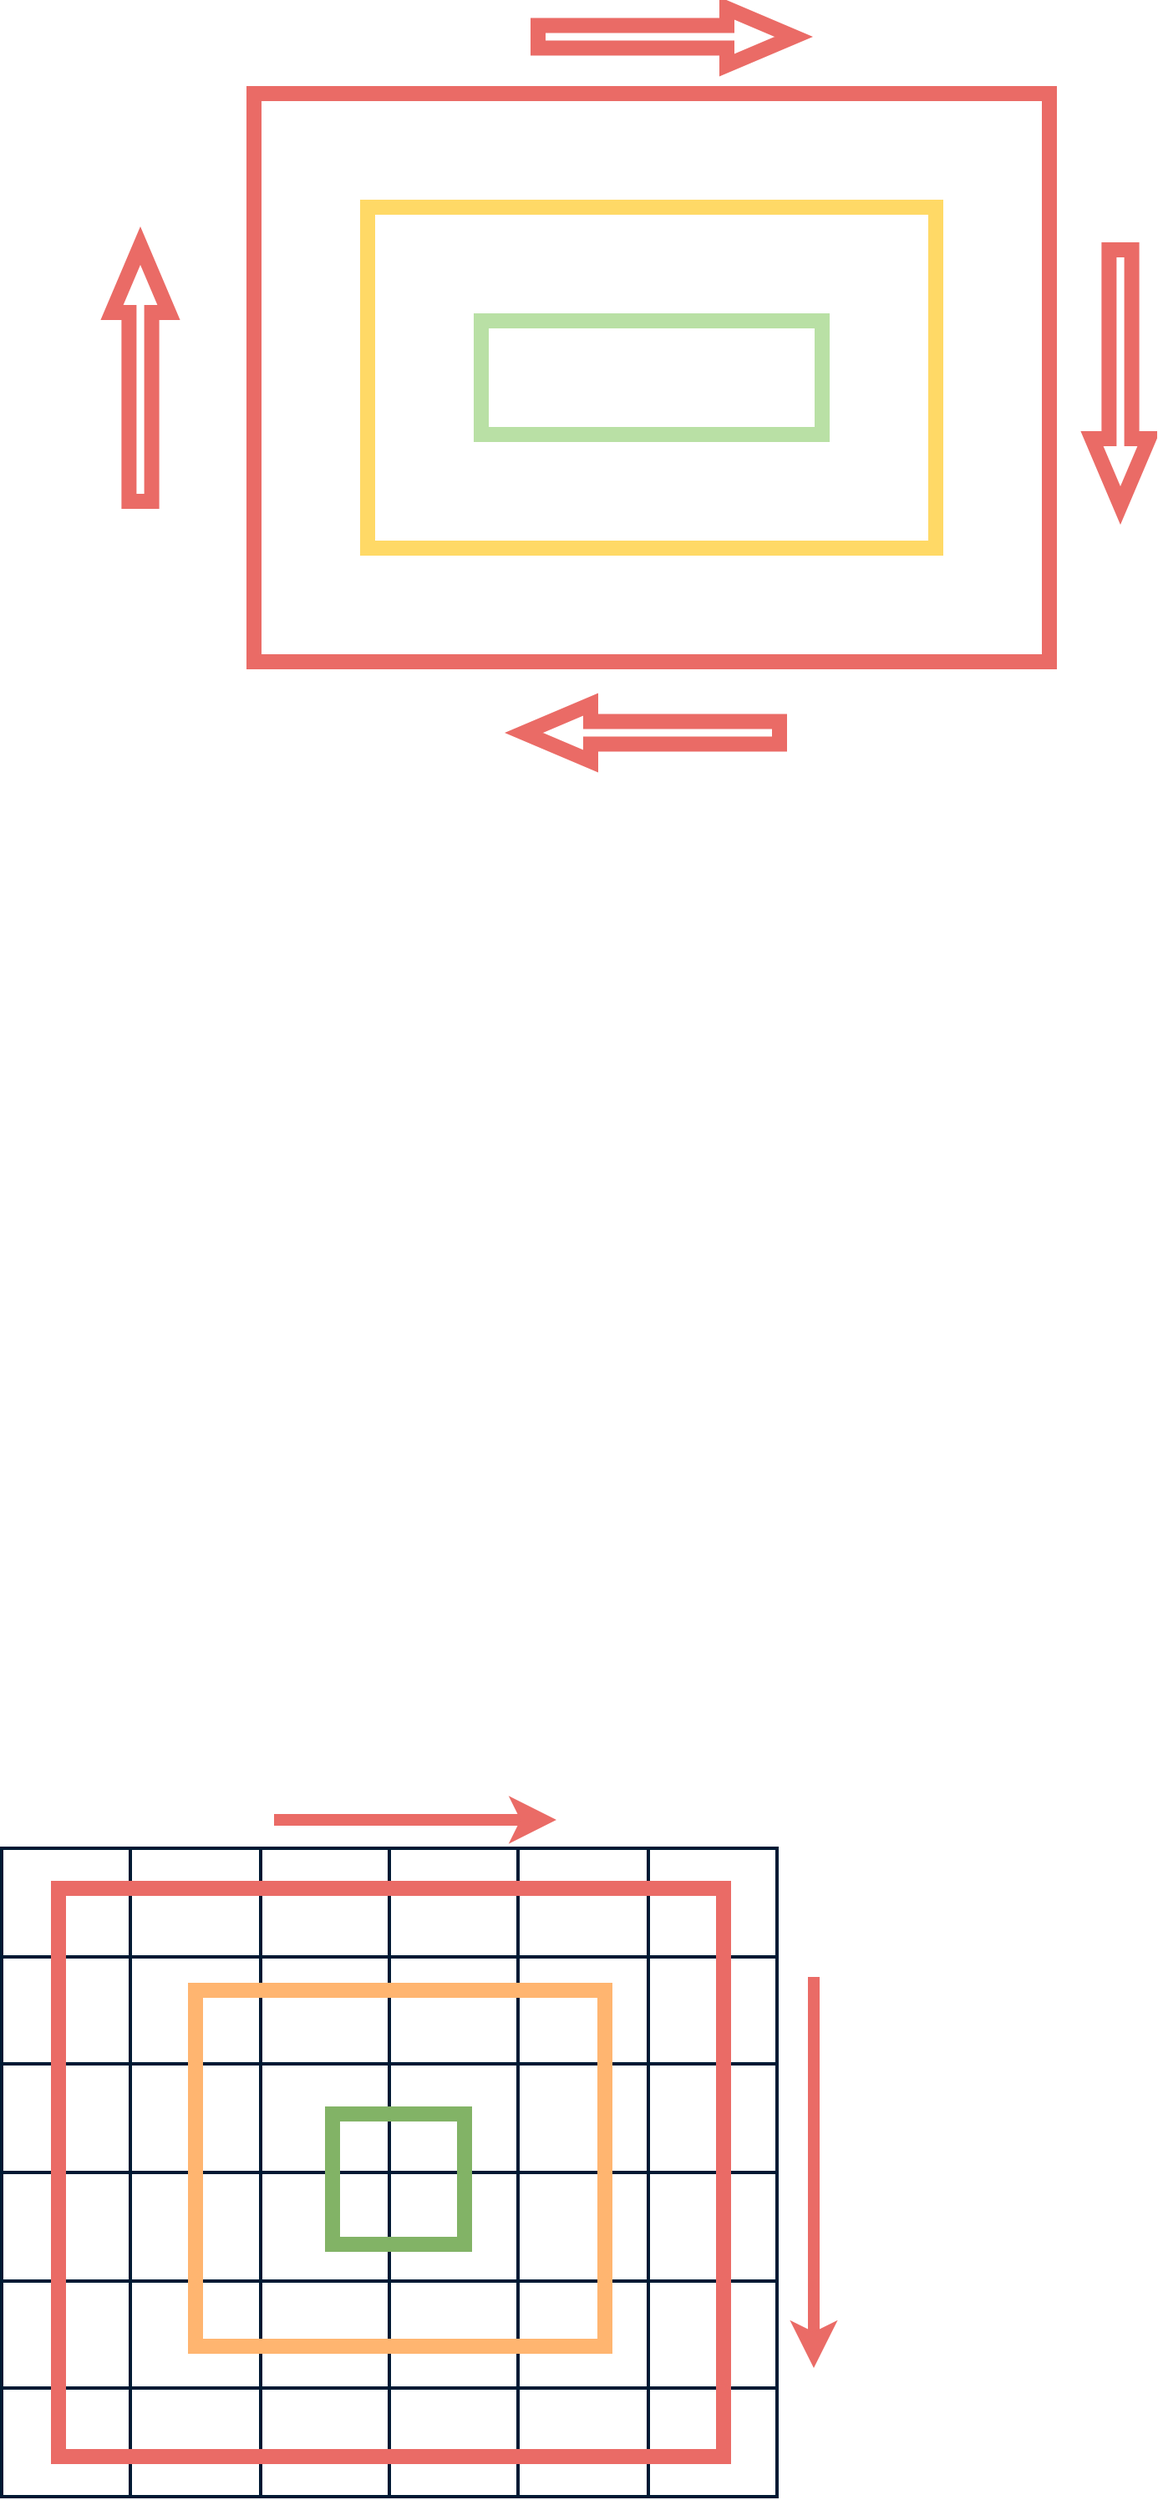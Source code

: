 <mxfile version="14.9.5" type="github">
  <diagram id="U9qS648LNUdXtWwY6QcD" name="Page-1">
    <mxGraphModel dx="1038" dy="547" grid="0" gridSize="17" guides="1" tooltips="1" connect="1" arrows="1" fold="1" page="1" pageScale="1" pageWidth="827" pageHeight="1169" math="0" shadow="0">
      <root>
        <mxCell id="0" />
        <mxCell id="1" parent="0" />
        <mxCell id="KkrfMwuoCl2bvRBsmuHm-3" value="" style="rounded=0;whiteSpace=wrap;html=1;fillColor=none;strokeWidth=9;strokeColor=#EA6B66;" vertex="1" parent="1">
          <mxGeometry x="306" y="170" width="476" height="340" as="geometry" />
        </mxCell>
        <mxCell id="KkrfMwuoCl2bvRBsmuHm-4" value="" style="rounded=0;whiteSpace=wrap;html=1;fillColor=none;strokeWidth=9;strokeColor=#FFD966;" vertex="1" parent="1">
          <mxGeometry x="374" y="238" width="340" height="204" as="geometry" />
        </mxCell>
        <mxCell id="KkrfMwuoCl2bvRBsmuHm-5" value="" style="rounded=0;whiteSpace=wrap;html=1;fillColor=none;strokeWidth=9;strokeColor=#B9E0A5;" vertex="1" parent="1">
          <mxGeometry x="442" y="306" width="204" height="68" as="geometry" />
        </mxCell>
        <mxCell id="KkrfMwuoCl2bvRBsmuHm-6" value="" style="html=1;shadow=0;dashed=0;align=center;verticalAlign=middle;shape=mxgraph.arrows2.arrow;dy=0.6;dx=40;notch=0;strokeWidth=9;fillColor=none;strokeColor=#EA6B66;" vertex="1" parent="1">
          <mxGeometry x="476" y="119" width="153" height="34" as="geometry" />
        </mxCell>
        <mxCell id="KkrfMwuoCl2bvRBsmuHm-7" value="" style="html=1;shadow=0;dashed=0;align=center;verticalAlign=middle;shape=mxgraph.arrows2.arrow;dy=0.6;dx=40;notch=0;strokeWidth=9;fillColor=none;strokeColor=#EA6B66;rotation=90;" vertex="1" parent="1">
          <mxGeometry x="748" y="323" width="153" height="34" as="geometry" />
        </mxCell>
        <mxCell id="KkrfMwuoCl2bvRBsmuHm-8" value="" style="html=1;shadow=0;dashed=0;align=center;verticalAlign=middle;shape=mxgraph.arrows2.arrow;dy=0.6;dx=40;notch=0;strokeWidth=9;fillColor=none;strokeColor=#EA6B66;rotation=90;direction=south;" vertex="1" parent="1">
          <mxGeometry x="527" y="476" width="34" height="153" as="geometry" />
        </mxCell>
        <mxCell id="KkrfMwuoCl2bvRBsmuHm-9" value="" style="html=1;shadow=0;dashed=0;align=center;verticalAlign=middle;shape=mxgraph.arrows2.arrow;dy=0.6;dx=40;notch=0;strokeWidth=9;fillColor=none;strokeColor=#EA6B66;rotation=-180;direction=south;" vertex="1" parent="1">
          <mxGeometry x="221" y="261" width="34" height="153" as="geometry" />
        </mxCell>
        <mxCell id="KkrfMwuoCl2bvRBsmuHm-11" value="" style="shape=table;html=1;whiteSpace=wrap;startSize=0;container=1;collapsible=0;childLayout=tableLayout;strokeWidth=2;fillColor=none;strokeColor=#001933;" vertex="1" parent="1">
          <mxGeometry x="155" y="1220" width="232" height="194" as="geometry" />
        </mxCell>
        <mxCell id="KkrfMwuoCl2bvRBsmuHm-12" value="" style="shape=partialRectangle;html=1;whiteSpace=wrap;collapsible=0;dropTarget=0;pointerEvents=0;fillColor=none;top=0;left=0;bottom=0;right=0;points=[[0,0.5],[1,0.5]];portConstraint=eastwest;" vertex="1" parent="KkrfMwuoCl2bvRBsmuHm-11">
          <mxGeometry width="232" height="65" as="geometry" />
        </mxCell>
        <mxCell id="KkrfMwuoCl2bvRBsmuHm-13" value="" style="shape=partialRectangle;html=1;whiteSpace=wrap;connectable=0;fillColor=none;top=0;left=0;bottom=0;right=0;overflow=hidden;pointerEvents=1;" vertex="1" parent="KkrfMwuoCl2bvRBsmuHm-12">
          <mxGeometry width="77" height="65" as="geometry" />
        </mxCell>
        <mxCell id="KkrfMwuoCl2bvRBsmuHm-14" value="" style="shape=partialRectangle;html=1;whiteSpace=wrap;connectable=0;fillColor=none;top=0;left=0;bottom=0;right=0;overflow=hidden;pointerEvents=1;" vertex="1" parent="KkrfMwuoCl2bvRBsmuHm-12">
          <mxGeometry x="77" width="78" height="65" as="geometry" />
        </mxCell>
        <mxCell id="KkrfMwuoCl2bvRBsmuHm-15" value="" style="shape=partialRectangle;html=1;whiteSpace=wrap;connectable=0;fillColor=none;top=0;left=0;bottom=0;right=0;overflow=hidden;pointerEvents=1;" vertex="1" parent="KkrfMwuoCl2bvRBsmuHm-12">
          <mxGeometry x="155" width="77" height="65" as="geometry" />
        </mxCell>
        <mxCell id="KkrfMwuoCl2bvRBsmuHm-16" value="" style="shape=partialRectangle;html=1;whiteSpace=wrap;collapsible=0;dropTarget=0;pointerEvents=0;fillColor=none;top=0;left=0;bottom=0;right=0;points=[[0,0.5],[1,0.5]];portConstraint=eastwest;" vertex="1" parent="KkrfMwuoCl2bvRBsmuHm-11">
          <mxGeometry y="65" width="232" height="64" as="geometry" />
        </mxCell>
        <mxCell id="KkrfMwuoCl2bvRBsmuHm-17" value="" style="shape=partialRectangle;html=1;whiteSpace=wrap;connectable=0;fillColor=none;top=0;left=0;bottom=0;right=0;overflow=hidden;pointerEvents=1;" vertex="1" parent="KkrfMwuoCl2bvRBsmuHm-16">
          <mxGeometry width="77" height="64" as="geometry" />
        </mxCell>
        <mxCell id="KkrfMwuoCl2bvRBsmuHm-18" value="" style="shape=partialRectangle;html=1;whiteSpace=wrap;connectable=0;fillColor=none;top=0;left=0;bottom=0;right=0;overflow=hidden;pointerEvents=1;" vertex="1" parent="KkrfMwuoCl2bvRBsmuHm-16">
          <mxGeometry x="77" width="78" height="64" as="geometry" />
        </mxCell>
        <mxCell id="KkrfMwuoCl2bvRBsmuHm-19" value="" style="shape=partialRectangle;html=1;whiteSpace=wrap;connectable=0;fillColor=none;top=0;left=0;bottom=0;right=0;overflow=hidden;pointerEvents=1;" vertex="1" parent="KkrfMwuoCl2bvRBsmuHm-16">
          <mxGeometry x="155" width="77" height="64" as="geometry" />
        </mxCell>
        <mxCell id="KkrfMwuoCl2bvRBsmuHm-20" value="" style="shape=partialRectangle;html=1;whiteSpace=wrap;collapsible=0;dropTarget=0;pointerEvents=0;fillColor=none;top=0;left=0;bottom=0;right=0;points=[[0,0.5],[1,0.5]];portConstraint=eastwest;" vertex="1" parent="KkrfMwuoCl2bvRBsmuHm-11">
          <mxGeometry y="129" width="232" height="65" as="geometry" />
        </mxCell>
        <mxCell id="KkrfMwuoCl2bvRBsmuHm-21" value="" style="shape=partialRectangle;html=1;whiteSpace=wrap;connectable=0;fillColor=none;top=0;left=0;bottom=0;right=0;overflow=hidden;pointerEvents=1;" vertex="1" parent="KkrfMwuoCl2bvRBsmuHm-20">
          <mxGeometry width="77" height="65" as="geometry" />
        </mxCell>
        <mxCell id="KkrfMwuoCl2bvRBsmuHm-22" value="" style="shape=partialRectangle;html=1;whiteSpace=wrap;connectable=0;fillColor=none;top=0;left=0;bottom=0;right=0;overflow=hidden;pointerEvents=1;" vertex="1" parent="KkrfMwuoCl2bvRBsmuHm-20">
          <mxGeometry x="77" width="78" height="65" as="geometry" />
        </mxCell>
        <mxCell id="KkrfMwuoCl2bvRBsmuHm-23" value="" style="shape=partialRectangle;html=1;whiteSpace=wrap;connectable=0;fillColor=none;top=0;left=0;bottom=0;right=0;overflow=hidden;pointerEvents=1;" vertex="1" parent="KkrfMwuoCl2bvRBsmuHm-20">
          <mxGeometry x="155" width="77" height="65" as="geometry" />
        </mxCell>
        <mxCell id="KkrfMwuoCl2bvRBsmuHm-24" value="" style="shape=table;html=1;whiteSpace=wrap;startSize=0;container=1;collapsible=0;childLayout=tableLayout;strokeWidth=2;fillColor=none;strokeColor=#001933;" vertex="1" parent="1">
          <mxGeometry x="387" y="1220" width="232" height="194" as="geometry" />
        </mxCell>
        <mxCell id="KkrfMwuoCl2bvRBsmuHm-25" value="" style="shape=partialRectangle;html=1;whiteSpace=wrap;collapsible=0;dropTarget=0;pointerEvents=0;fillColor=none;top=0;left=0;bottom=0;right=0;points=[[0,0.5],[1,0.5]];portConstraint=eastwest;" vertex="1" parent="KkrfMwuoCl2bvRBsmuHm-24">
          <mxGeometry width="232" height="65" as="geometry" />
        </mxCell>
        <mxCell id="KkrfMwuoCl2bvRBsmuHm-26" value="" style="shape=partialRectangle;html=1;whiteSpace=wrap;connectable=0;fillColor=none;top=0;left=0;bottom=0;right=0;overflow=hidden;pointerEvents=1;" vertex="1" parent="KkrfMwuoCl2bvRBsmuHm-25">
          <mxGeometry width="77" height="65" as="geometry" />
        </mxCell>
        <mxCell id="KkrfMwuoCl2bvRBsmuHm-27" value="" style="shape=partialRectangle;html=1;whiteSpace=wrap;connectable=0;fillColor=none;top=0;left=0;bottom=0;right=0;overflow=hidden;pointerEvents=1;" vertex="1" parent="KkrfMwuoCl2bvRBsmuHm-25">
          <mxGeometry x="77" width="78" height="65" as="geometry" />
        </mxCell>
        <mxCell id="KkrfMwuoCl2bvRBsmuHm-28" value="" style="shape=partialRectangle;html=1;whiteSpace=wrap;connectable=0;fillColor=none;top=0;left=0;bottom=0;right=0;overflow=hidden;pointerEvents=1;" vertex="1" parent="KkrfMwuoCl2bvRBsmuHm-25">
          <mxGeometry x="155" width="77" height="65" as="geometry" />
        </mxCell>
        <mxCell id="KkrfMwuoCl2bvRBsmuHm-29" value="" style="shape=partialRectangle;html=1;whiteSpace=wrap;collapsible=0;dropTarget=0;pointerEvents=0;fillColor=none;top=0;left=0;bottom=0;right=0;points=[[0,0.5],[1,0.5]];portConstraint=eastwest;" vertex="1" parent="KkrfMwuoCl2bvRBsmuHm-24">
          <mxGeometry y="65" width="232" height="64" as="geometry" />
        </mxCell>
        <mxCell id="KkrfMwuoCl2bvRBsmuHm-30" value="" style="shape=partialRectangle;html=1;whiteSpace=wrap;connectable=0;fillColor=none;top=0;left=0;bottom=0;right=0;overflow=hidden;pointerEvents=1;" vertex="1" parent="KkrfMwuoCl2bvRBsmuHm-29">
          <mxGeometry width="77" height="64" as="geometry" />
        </mxCell>
        <mxCell id="KkrfMwuoCl2bvRBsmuHm-31" value="" style="shape=partialRectangle;html=1;whiteSpace=wrap;connectable=0;fillColor=none;top=0;left=0;bottom=0;right=0;overflow=hidden;pointerEvents=1;" vertex="1" parent="KkrfMwuoCl2bvRBsmuHm-29">
          <mxGeometry x="77" width="78" height="64" as="geometry" />
        </mxCell>
        <mxCell id="KkrfMwuoCl2bvRBsmuHm-32" value="" style="shape=partialRectangle;html=1;whiteSpace=wrap;connectable=0;fillColor=none;top=0;left=0;bottom=0;right=0;overflow=hidden;pointerEvents=1;" vertex="1" parent="KkrfMwuoCl2bvRBsmuHm-29">
          <mxGeometry x="155" width="77" height="64" as="geometry" />
        </mxCell>
        <mxCell id="KkrfMwuoCl2bvRBsmuHm-33" value="" style="shape=partialRectangle;html=1;whiteSpace=wrap;collapsible=0;dropTarget=0;pointerEvents=0;fillColor=none;top=0;left=0;bottom=0;right=0;points=[[0,0.5],[1,0.5]];portConstraint=eastwest;" vertex="1" parent="KkrfMwuoCl2bvRBsmuHm-24">
          <mxGeometry y="129" width="232" height="65" as="geometry" />
        </mxCell>
        <mxCell id="KkrfMwuoCl2bvRBsmuHm-34" value="" style="shape=partialRectangle;html=1;whiteSpace=wrap;connectable=0;fillColor=none;top=0;left=0;bottom=0;right=0;overflow=hidden;pointerEvents=1;" vertex="1" parent="KkrfMwuoCl2bvRBsmuHm-33">
          <mxGeometry width="77" height="65" as="geometry" />
        </mxCell>
        <mxCell id="KkrfMwuoCl2bvRBsmuHm-35" value="" style="shape=partialRectangle;html=1;whiteSpace=wrap;connectable=0;fillColor=none;top=0;left=0;bottom=0;right=0;overflow=hidden;pointerEvents=1;" vertex="1" parent="KkrfMwuoCl2bvRBsmuHm-33">
          <mxGeometry x="77" width="78" height="65" as="geometry" />
        </mxCell>
        <mxCell id="KkrfMwuoCl2bvRBsmuHm-36" value="" style="shape=partialRectangle;html=1;whiteSpace=wrap;connectable=0;fillColor=none;top=0;left=0;bottom=0;right=0;overflow=hidden;pointerEvents=1;" vertex="1" parent="KkrfMwuoCl2bvRBsmuHm-33">
          <mxGeometry x="155" width="77" height="65" as="geometry" />
        </mxCell>
        <mxCell id="KkrfMwuoCl2bvRBsmuHm-37" value="" style="shape=table;html=1;whiteSpace=wrap;startSize=0;container=1;collapsible=0;childLayout=tableLayout;strokeWidth=2;fillColor=none;strokeColor=#001933;" vertex="1" parent="1">
          <mxGeometry x="155" y="1414" width="232" height="194" as="geometry" />
        </mxCell>
        <mxCell id="KkrfMwuoCl2bvRBsmuHm-38" value="" style="shape=partialRectangle;html=1;whiteSpace=wrap;collapsible=0;dropTarget=0;pointerEvents=0;fillColor=none;top=0;left=0;bottom=0;right=0;points=[[0,0.5],[1,0.5]];portConstraint=eastwest;" vertex="1" parent="KkrfMwuoCl2bvRBsmuHm-37">
          <mxGeometry width="232" height="65" as="geometry" />
        </mxCell>
        <mxCell id="KkrfMwuoCl2bvRBsmuHm-39" value="" style="shape=partialRectangle;html=1;whiteSpace=wrap;connectable=0;fillColor=none;top=0;left=0;bottom=0;right=0;overflow=hidden;pointerEvents=1;" vertex="1" parent="KkrfMwuoCl2bvRBsmuHm-38">
          <mxGeometry width="77" height="65" as="geometry" />
        </mxCell>
        <mxCell id="KkrfMwuoCl2bvRBsmuHm-40" value="" style="shape=partialRectangle;html=1;whiteSpace=wrap;connectable=0;fillColor=none;top=0;left=0;bottom=0;right=0;overflow=hidden;pointerEvents=1;" vertex="1" parent="KkrfMwuoCl2bvRBsmuHm-38">
          <mxGeometry x="77" width="78" height="65" as="geometry" />
        </mxCell>
        <mxCell id="KkrfMwuoCl2bvRBsmuHm-41" value="" style="shape=partialRectangle;html=1;whiteSpace=wrap;connectable=0;fillColor=none;top=0;left=0;bottom=0;right=0;overflow=hidden;pointerEvents=1;" vertex="1" parent="KkrfMwuoCl2bvRBsmuHm-38">
          <mxGeometry x="155" width="77" height="65" as="geometry" />
        </mxCell>
        <mxCell id="KkrfMwuoCl2bvRBsmuHm-42" value="" style="shape=partialRectangle;html=1;whiteSpace=wrap;collapsible=0;dropTarget=0;pointerEvents=0;fillColor=none;top=0;left=0;bottom=0;right=0;points=[[0,0.5],[1,0.5]];portConstraint=eastwest;" vertex="1" parent="KkrfMwuoCl2bvRBsmuHm-37">
          <mxGeometry y="65" width="232" height="64" as="geometry" />
        </mxCell>
        <mxCell id="KkrfMwuoCl2bvRBsmuHm-43" value="" style="shape=partialRectangle;html=1;whiteSpace=wrap;connectable=0;fillColor=none;top=0;left=0;bottom=0;right=0;overflow=hidden;pointerEvents=1;" vertex="1" parent="KkrfMwuoCl2bvRBsmuHm-42">
          <mxGeometry width="77" height="64" as="geometry" />
        </mxCell>
        <mxCell id="KkrfMwuoCl2bvRBsmuHm-44" value="" style="shape=partialRectangle;html=1;whiteSpace=wrap;connectable=0;fillColor=none;top=0;left=0;bottom=0;right=0;overflow=hidden;pointerEvents=1;" vertex="1" parent="KkrfMwuoCl2bvRBsmuHm-42">
          <mxGeometry x="77" width="78" height="64" as="geometry" />
        </mxCell>
        <mxCell id="KkrfMwuoCl2bvRBsmuHm-45" value="" style="shape=partialRectangle;html=1;whiteSpace=wrap;connectable=0;fillColor=none;top=0;left=0;bottom=0;right=0;overflow=hidden;pointerEvents=1;" vertex="1" parent="KkrfMwuoCl2bvRBsmuHm-42">
          <mxGeometry x="155" width="77" height="64" as="geometry" />
        </mxCell>
        <mxCell id="KkrfMwuoCl2bvRBsmuHm-46" value="" style="shape=partialRectangle;html=1;whiteSpace=wrap;collapsible=0;dropTarget=0;pointerEvents=0;fillColor=none;top=0;left=0;bottom=0;right=0;points=[[0,0.5],[1,0.5]];portConstraint=eastwest;" vertex="1" parent="KkrfMwuoCl2bvRBsmuHm-37">
          <mxGeometry y="129" width="232" height="65" as="geometry" />
        </mxCell>
        <mxCell id="KkrfMwuoCl2bvRBsmuHm-47" value="" style="shape=partialRectangle;html=1;whiteSpace=wrap;connectable=0;fillColor=none;top=0;left=0;bottom=0;right=0;overflow=hidden;pointerEvents=1;" vertex="1" parent="KkrfMwuoCl2bvRBsmuHm-46">
          <mxGeometry width="77" height="65" as="geometry" />
        </mxCell>
        <mxCell id="KkrfMwuoCl2bvRBsmuHm-48" value="" style="shape=partialRectangle;html=1;whiteSpace=wrap;connectable=0;fillColor=none;top=0;left=0;bottom=0;right=0;overflow=hidden;pointerEvents=1;" vertex="1" parent="KkrfMwuoCl2bvRBsmuHm-46">
          <mxGeometry x="77" width="78" height="65" as="geometry" />
        </mxCell>
        <mxCell id="KkrfMwuoCl2bvRBsmuHm-49" value="" style="shape=partialRectangle;html=1;whiteSpace=wrap;connectable=0;fillColor=none;top=0;left=0;bottom=0;right=0;overflow=hidden;pointerEvents=1;" vertex="1" parent="KkrfMwuoCl2bvRBsmuHm-46">
          <mxGeometry x="155" width="77" height="65" as="geometry" />
        </mxCell>
        <mxCell id="KkrfMwuoCl2bvRBsmuHm-50" value="" style="shape=table;html=1;whiteSpace=wrap;startSize=0;container=1;collapsible=0;childLayout=tableLayout;strokeWidth=2;fillColor=none;strokeColor=#001933;" vertex="1" parent="1">
          <mxGeometry x="387" y="1414" width="232" height="194" as="geometry" />
        </mxCell>
        <mxCell id="KkrfMwuoCl2bvRBsmuHm-51" value="" style="shape=partialRectangle;html=1;whiteSpace=wrap;collapsible=0;dropTarget=0;pointerEvents=0;fillColor=none;top=0;left=0;bottom=0;right=0;points=[[0,0.5],[1,0.5]];portConstraint=eastwest;" vertex="1" parent="KkrfMwuoCl2bvRBsmuHm-50">
          <mxGeometry width="232" height="65" as="geometry" />
        </mxCell>
        <mxCell id="KkrfMwuoCl2bvRBsmuHm-52" value="" style="shape=partialRectangle;html=1;whiteSpace=wrap;connectable=0;fillColor=none;top=0;left=0;bottom=0;right=0;overflow=hidden;pointerEvents=1;" vertex="1" parent="KkrfMwuoCl2bvRBsmuHm-51">
          <mxGeometry width="77" height="65" as="geometry" />
        </mxCell>
        <mxCell id="KkrfMwuoCl2bvRBsmuHm-53" value="" style="shape=partialRectangle;html=1;whiteSpace=wrap;connectable=0;fillColor=none;top=0;left=0;bottom=0;right=0;overflow=hidden;pointerEvents=1;" vertex="1" parent="KkrfMwuoCl2bvRBsmuHm-51">
          <mxGeometry x="77" width="78" height="65" as="geometry" />
        </mxCell>
        <mxCell id="KkrfMwuoCl2bvRBsmuHm-54" value="" style="shape=partialRectangle;html=1;whiteSpace=wrap;connectable=0;fillColor=none;top=0;left=0;bottom=0;right=0;overflow=hidden;pointerEvents=1;" vertex="1" parent="KkrfMwuoCl2bvRBsmuHm-51">
          <mxGeometry x="155" width="77" height="65" as="geometry" />
        </mxCell>
        <mxCell id="KkrfMwuoCl2bvRBsmuHm-55" value="" style="shape=partialRectangle;html=1;whiteSpace=wrap;collapsible=0;dropTarget=0;pointerEvents=0;fillColor=none;top=0;left=0;bottom=0;right=0;points=[[0,0.5],[1,0.5]];portConstraint=eastwest;" vertex="1" parent="KkrfMwuoCl2bvRBsmuHm-50">
          <mxGeometry y="65" width="232" height="64" as="geometry" />
        </mxCell>
        <mxCell id="KkrfMwuoCl2bvRBsmuHm-56" value="" style="shape=partialRectangle;html=1;whiteSpace=wrap;connectable=0;fillColor=none;top=0;left=0;bottom=0;right=0;overflow=hidden;pointerEvents=1;" vertex="1" parent="KkrfMwuoCl2bvRBsmuHm-55">
          <mxGeometry width="77" height="64" as="geometry" />
        </mxCell>
        <mxCell id="KkrfMwuoCl2bvRBsmuHm-57" value="" style="shape=partialRectangle;html=1;whiteSpace=wrap;connectable=0;fillColor=none;top=0;left=0;bottom=0;right=0;overflow=hidden;pointerEvents=1;" vertex="1" parent="KkrfMwuoCl2bvRBsmuHm-55">
          <mxGeometry x="77" width="78" height="64" as="geometry" />
        </mxCell>
        <mxCell id="KkrfMwuoCl2bvRBsmuHm-58" value="" style="shape=partialRectangle;html=1;whiteSpace=wrap;connectable=0;fillColor=none;top=0;left=0;bottom=0;right=0;overflow=hidden;pointerEvents=1;" vertex="1" parent="KkrfMwuoCl2bvRBsmuHm-55">
          <mxGeometry x="155" width="77" height="64" as="geometry" />
        </mxCell>
        <mxCell id="KkrfMwuoCl2bvRBsmuHm-59" value="" style="shape=partialRectangle;html=1;whiteSpace=wrap;collapsible=0;dropTarget=0;pointerEvents=0;fillColor=none;top=0;left=0;bottom=0;right=0;points=[[0,0.5],[1,0.5]];portConstraint=eastwest;" vertex="1" parent="KkrfMwuoCl2bvRBsmuHm-50">
          <mxGeometry y="129" width="232" height="65" as="geometry" />
        </mxCell>
        <mxCell id="KkrfMwuoCl2bvRBsmuHm-60" value="" style="shape=partialRectangle;html=1;whiteSpace=wrap;connectable=0;fillColor=none;top=0;left=0;bottom=0;right=0;overflow=hidden;pointerEvents=1;" vertex="1" parent="KkrfMwuoCl2bvRBsmuHm-59">
          <mxGeometry width="77" height="65" as="geometry" />
        </mxCell>
        <mxCell id="KkrfMwuoCl2bvRBsmuHm-61" value="" style="shape=partialRectangle;html=1;whiteSpace=wrap;connectable=0;fillColor=none;top=0;left=0;bottom=0;right=0;overflow=hidden;pointerEvents=1;" vertex="1" parent="KkrfMwuoCl2bvRBsmuHm-59">
          <mxGeometry x="77" width="78" height="65" as="geometry" />
        </mxCell>
        <mxCell id="KkrfMwuoCl2bvRBsmuHm-62" value="" style="shape=partialRectangle;html=1;whiteSpace=wrap;connectable=0;fillColor=none;top=0;left=0;bottom=0;right=0;overflow=hidden;pointerEvents=1;" vertex="1" parent="KkrfMwuoCl2bvRBsmuHm-59">
          <mxGeometry x="155" width="77" height="65" as="geometry" />
        </mxCell>
        <mxCell id="KkrfMwuoCl2bvRBsmuHm-63" value="" style="rounded=0;whiteSpace=wrap;html=1;fillColor=none;strokeWidth=9;strokeColor=#EA6B66;" vertex="1" parent="1">
          <mxGeometry x="189" y="1244" width="398" height="340" as="geometry" />
        </mxCell>
        <mxCell id="KkrfMwuoCl2bvRBsmuHm-64" value="" style="rounded=0;whiteSpace=wrap;html=1;strokeWidth=9;fillColor=none;strokeColor=#FFB570;" vertex="1" parent="1">
          <mxGeometry x="271" y="1305" width="245" height="213" as="geometry" />
        </mxCell>
        <mxCell id="KkrfMwuoCl2bvRBsmuHm-65" value="" style="rounded=0;whiteSpace=wrap;html=1;strokeWidth=9;strokeColor=#82b366;fillColor=none;" vertex="1" parent="1">
          <mxGeometry x="353" y="1379" width="79" height="78" as="geometry" />
        </mxCell>
        <mxCell id="KkrfMwuoCl2bvRBsmuHm-66" value="" style="endArrow=classic;html=1;strokeColor=#EA6B66;strokeWidth=7;" edge="1" parent="1">
          <mxGeometry width="50" height="50" relative="1" as="geometry">
            <mxPoint x="318" y="1203" as="sourcePoint" />
            <mxPoint x="487" y="1203" as="targetPoint" />
          </mxGeometry>
        </mxCell>
        <mxCell id="KkrfMwuoCl2bvRBsmuHm-68" value="" style="endArrow=classic;html=1;strokeColor=#EA6B66;strokeWidth=7;" edge="1" parent="1">
          <mxGeometry width="50" height="50" relative="1" as="geometry">
            <mxPoint x="641" y="1297" as="sourcePoint" />
            <mxPoint x="641" y="1531" as="targetPoint" />
          </mxGeometry>
        </mxCell>
      </root>
    </mxGraphModel>
  </diagram>
</mxfile>
